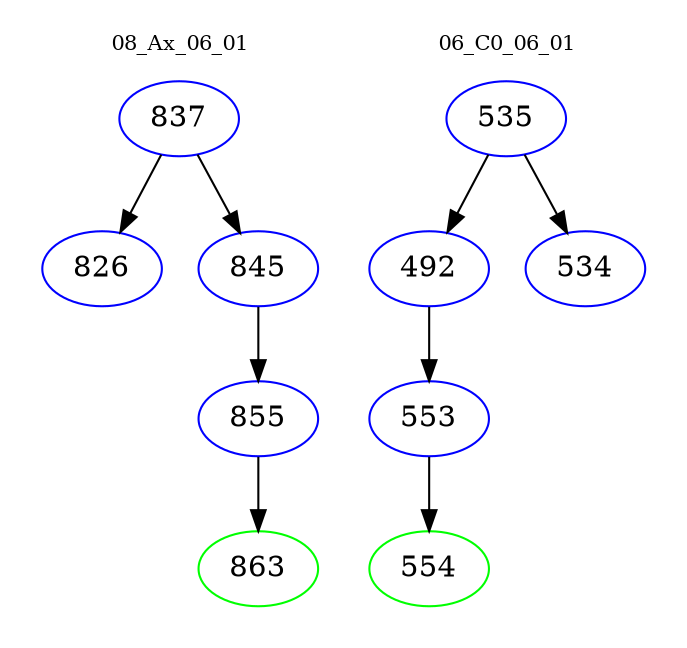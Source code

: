 digraph{
subgraph cluster_0 {
color = white
label = "08_Ax_06_01";
fontsize=10;
T0_837 [label="837", color="blue"]
T0_837 -> T0_826 [color="black"]
T0_826 [label="826", color="blue"]
T0_837 -> T0_845 [color="black"]
T0_845 [label="845", color="blue"]
T0_845 -> T0_855 [color="black"]
T0_855 [label="855", color="blue"]
T0_855 -> T0_863 [color="black"]
T0_863 [label="863", color="green"]
}
subgraph cluster_1 {
color = white
label = "06_C0_06_01";
fontsize=10;
T1_535 [label="535", color="blue"]
T1_535 -> T1_492 [color="black"]
T1_492 [label="492", color="blue"]
T1_492 -> T1_553 [color="black"]
T1_553 [label="553", color="blue"]
T1_553 -> T1_554 [color="black"]
T1_554 [label="554", color="green"]
T1_535 -> T1_534 [color="black"]
T1_534 [label="534", color="blue"]
}
}
